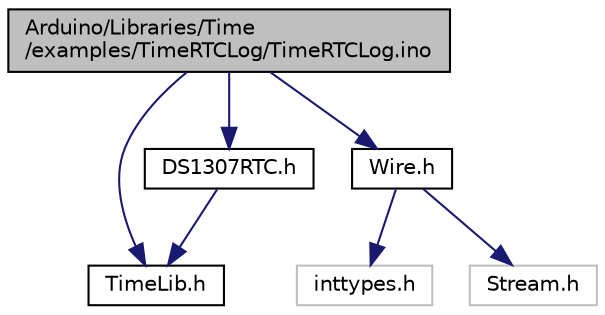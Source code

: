 digraph "Arduino/Libraries/Time/examples/TimeRTCLog/TimeRTCLog.ino"
{
  edge [fontname="Helvetica",fontsize="10",labelfontname="Helvetica",labelfontsize="10"];
  node [fontname="Helvetica",fontsize="10",shape=record];
  Node0 [label="Arduino/Libraries/Time\l/examples/TimeRTCLog/TimeRTCLog.ino",height=0.2,width=0.4,color="black", fillcolor="grey75", style="filled", fontcolor="black"];
  Node0 -> Node1 [color="midnightblue",fontsize="10",style="solid",fontname="Helvetica"];
  Node1 [label="TimeLib.h",height=0.2,width=0.4,color="black", fillcolor="white", style="filled",URL="$_time_lib_8h.html"];
  Node0 -> Node2 [color="midnightblue",fontsize="10",style="solid",fontname="Helvetica"];
  Node2 [label="Wire.h",height=0.2,width=0.4,color="black", fillcolor="white", style="filled",URL="$_wire_8h.html"];
  Node2 -> Node3 [color="midnightblue",fontsize="10",style="solid",fontname="Helvetica"];
  Node3 [label="inttypes.h",height=0.2,width=0.4,color="grey75", fillcolor="white", style="filled"];
  Node2 -> Node4 [color="midnightblue",fontsize="10",style="solid",fontname="Helvetica"];
  Node4 [label="Stream.h",height=0.2,width=0.4,color="grey75", fillcolor="white", style="filled"];
  Node0 -> Node5 [color="midnightblue",fontsize="10",style="solid",fontname="Helvetica"];
  Node5 [label="DS1307RTC.h",height=0.2,width=0.4,color="black", fillcolor="white", style="filled",URL="$_d_s1307_r_t_c_8h.html"];
  Node5 -> Node1 [color="midnightblue",fontsize="10",style="solid",fontname="Helvetica"];
}
